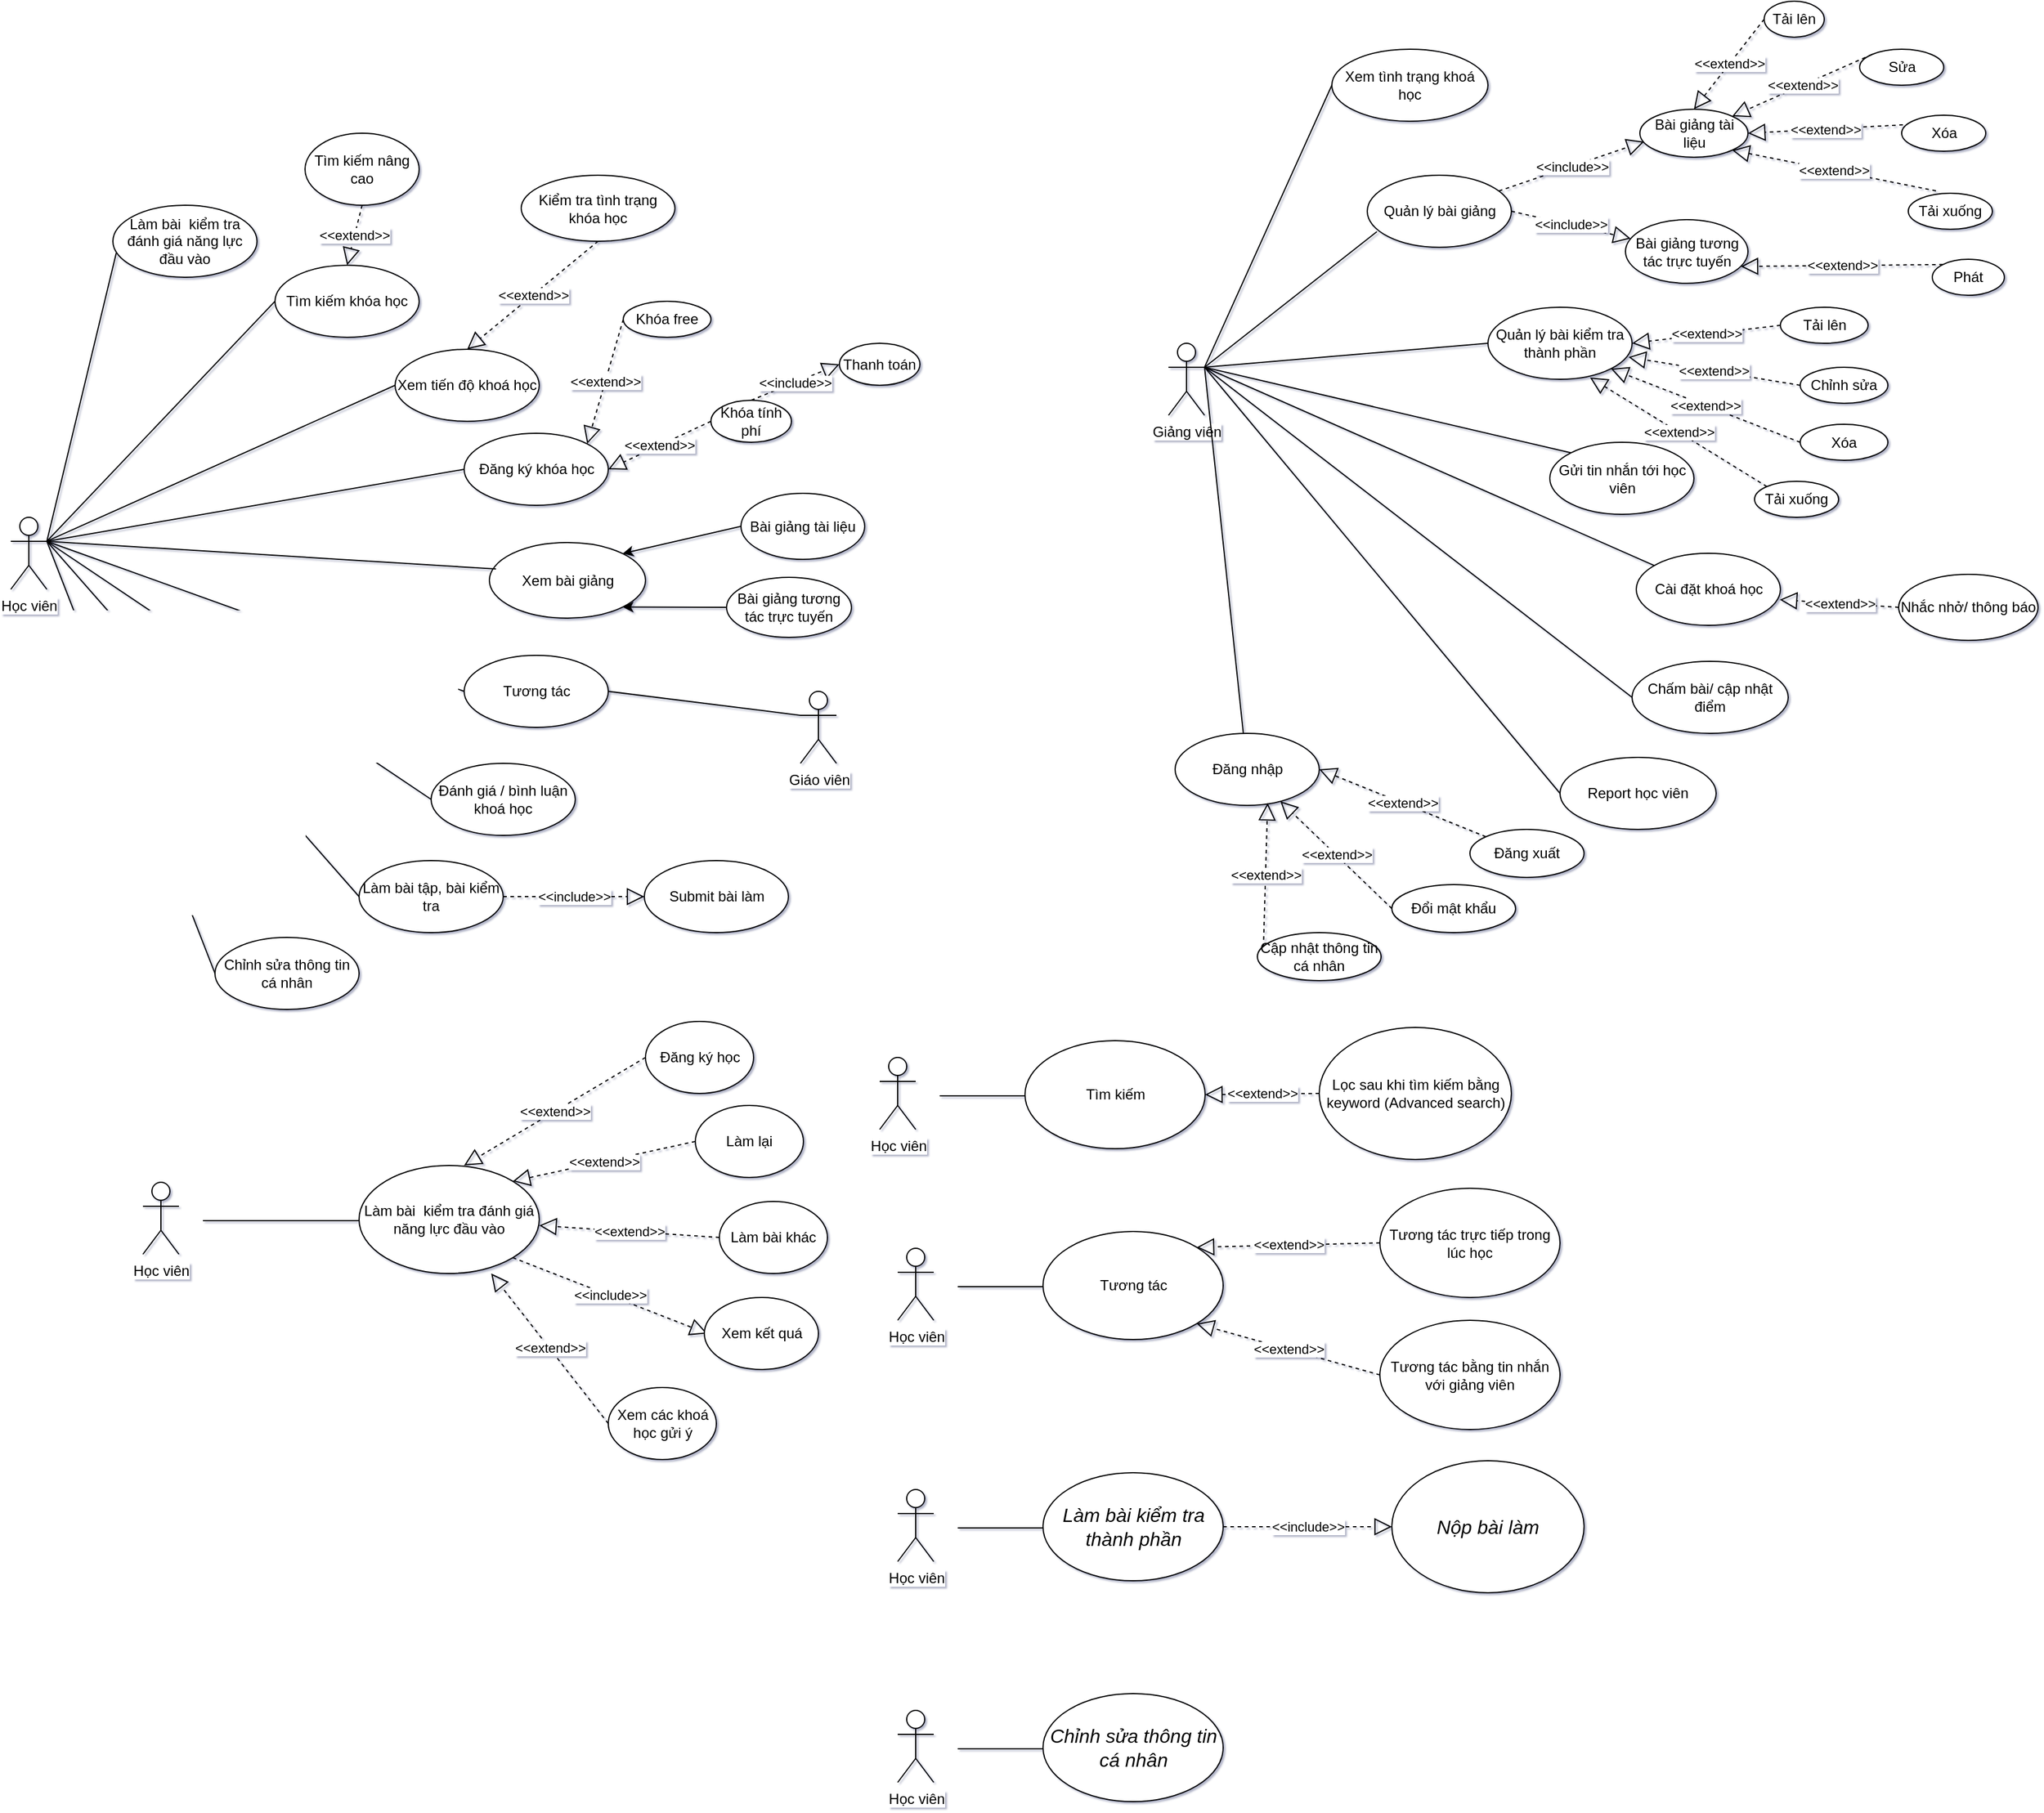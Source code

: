 <mxfile version="12.3.8" type="github" pages="1">
  <diagram id="2eqxVx8vLgW72r-5ruSU" name="Page-1">
    <mxGraphModel dx="1304" dy="5193" grid="1" gridSize="10" guides="1" tooltips="1" connect="1" arrows="1" fold="1" page="1" pageScale="1" pageWidth="3300" pageHeight="4681" math="0" shadow="1">
      <root>
        <mxCell id="0"/>
        <mxCell id="1" parent="0"/>
        <mxCell id="Ev0kxqudqVE_jrWVeriW-1" value="Học viên" style="shape=umlActor;verticalLabelPosition=bottom;labelBackgroundColor=#ffffff;verticalAlign=top;html=1;outlineConnect=0;" parent="1" vertex="1">
          <mxGeometry x="40" y="370" width="30" height="60" as="geometry"/>
        </mxCell>
        <mxCell id="Ev0kxqudqVE_jrWVeriW-2" value="" style="endArrow=none;html=1;entryX=0;entryY=0.5;entryDx=0;entryDy=0;exitX=1;exitY=0.333;exitDx=0;exitDy=0;exitPerimeter=0;" parent="1" target="Ev0kxqudqVE_jrWVeriW-5" edge="1" source="Ev0kxqudqVE_jrWVeriW-1">
          <mxGeometry width="50" height="50" relative="1" as="geometry">
            <mxPoint x="220" y="410" as="sourcePoint"/>
            <mxPoint x="400" y="330" as="targetPoint"/>
          </mxGeometry>
        </mxCell>
        <mxCell id="Ev0kxqudqVE_jrWVeriW-3" value="" style="endArrow=none;html=1;entryX=0;entryY=0.5;entryDx=0;entryDy=0;exitX=1;exitY=0.333;exitDx=0;exitDy=0;exitPerimeter=0;" parent="1" target="Ev0kxqudqVE_jrWVeriW-6" edge="1" source="Ev0kxqudqVE_jrWVeriW-1">
          <mxGeometry width="50" height="50" relative="1" as="geometry">
            <mxPoint x="90" y="390" as="sourcePoint"/>
            <mxPoint x="430" y="410" as="targetPoint"/>
          </mxGeometry>
        </mxCell>
        <mxCell id="Ev0kxqudqVE_jrWVeriW-4" value="" style="endArrow=none;html=1;entryX=0;entryY=0.5;entryDx=0;entryDy=0;exitX=1;exitY=0.333;exitDx=0;exitDy=0;exitPerimeter=0;" parent="1" edge="1" target="Ev0kxqudqVE_jrWVeriW-7" source="Ev0kxqudqVE_jrWVeriW-1">
          <mxGeometry width="50" height="50" relative="1" as="geometry">
            <mxPoint x="220" y="410" as="sourcePoint"/>
            <mxPoint x="410" y="460" as="targetPoint"/>
          </mxGeometry>
        </mxCell>
        <mxCell id="Ev0kxqudqVE_jrWVeriW-5" value="Tìm kiếm khóa học" style="ellipse;whiteSpace=wrap;html=1;" parent="1" vertex="1">
          <mxGeometry x="260" y="160" width="120" height="60" as="geometry"/>
        </mxCell>
        <mxCell id="Ev0kxqudqVE_jrWVeriW-6" value="Xem tiến độ khoá học" style="ellipse;whiteSpace=wrap;html=1;" parent="1" vertex="1">
          <mxGeometry x="360" y="230" width="120" height="60" as="geometry"/>
        </mxCell>
        <mxCell id="Ev0kxqudqVE_jrWVeriW-7" value="Đăng ký khóa học" style="ellipse;whiteSpace=wrap;html=1;" parent="1" vertex="1">
          <mxGeometry x="417.5" y="300" width="120" height="60" as="geometry"/>
        </mxCell>
        <mxCell id="Ev0kxqudqVE_jrWVeriW-19" value="&amp;lt;&amp;lt;extend&amp;gt;&amp;gt;" style="endArrow=block;dashed=1;endFill=0;endSize=12;html=1;exitX=0;exitY=0.5;exitDx=0;exitDy=0;entryX=1;entryY=0.5;entryDx=0;entryDy=0;" parent="1" target="Ev0kxqudqVE_jrWVeriW-7" edge="1" source="Ev0kxqudqVE_jrWVeriW-33">
          <mxGeometry width="160" relative="1" as="geometry">
            <mxPoint x="580" y="520" as="sourcePoint"/>
            <mxPoint x="555" y="436" as="targetPoint"/>
          </mxGeometry>
        </mxCell>
        <mxCell id="Ev0kxqudqVE_jrWVeriW-20" value="&amp;lt;&amp;lt;extend&amp;gt;&amp;gt;" style="endArrow=block;dashed=1;endFill=0;endSize=12;html=1;entryX=1;entryY=0;entryDx=0;entryDy=0;exitX=0;exitY=0.5;exitDx=0;exitDy=0;" parent="1" source="Ev0kxqudqVE_jrWVeriW-34" target="Ev0kxqudqVE_jrWVeriW-7" edge="1">
          <mxGeometry width="160" relative="1" as="geometry">
            <mxPoint x="630" y="460" as="sourcePoint"/>
            <mxPoint x="492.04" y="471" as="targetPoint"/>
          </mxGeometry>
        </mxCell>
        <mxCell id="Ev0kxqudqVE_jrWVeriW-22" value="&amp;lt;&amp;lt;extend&amp;gt;&amp;gt;" style="endArrow=block;dashed=1;endFill=0;endSize=12;html=1;entryX=0.5;entryY=0;entryDx=0;entryDy=0;exitX=0.5;exitY=1;exitDx=0;exitDy=0;" parent="1" source="Ev0kxqudqVE_jrWVeriW-36" target="Ev0kxqudqVE_jrWVeriW-6" edge="1">
          <mxGeometry width="160" relative="1" as="geometry">
            <mxPoint x="640" y="390" as="sourcePoint"/>
            <mxPoint x="486" y="430" as="targetPoint"/>
          </mxGeometry>
        </mxCell>
        <mxCell id="Ev0kxqudqVE_jrWVeriW-33" value="Khóa tính phí" style="ellipse;whiteSpace=wrap;html=1;" parent="1" vertex="1">
          <mxGeometry x="623" y="272.5" width="67" height="35" as="geometry"/>
        </mxCell>
        <mxCell id="Ev0kxqudqVE_jrWVeriW-34" value="Khóa free" style="ellipse;whiteSpace=wrap;html=1;" parent="1" vertex="1">
          <mxGeometry x="550" y="190" width="73" height="30" as="geometry"/>
        </mxCell>
        <mxCell id="Ev0kxqudqVE_jrWVeriW-36" value="Kiểm tra tình trạng khóa học" style="ellipse;whiteSpace=wrap;html=1;" parent="1" vertex="1">
          <mxGeometry x="465" y="85" width="128" height="55" as="geometry"/>
        </mxCell>
        <mxCell id="Ev0kxqudqVE_jrWVeriW-44" value="Xem bài giảng" style="ellipse;whiteSpace=wrap;html=1;" parent="1" vertex="1">
          <mxGeometry x="438.5" y="391" width="130" height="63" as="geometry"/>
        </mxCell>
        <mxCell id="Ev0kxqudqVE_jrWVeriW-45" value="" style="endArrow=none;html=1;entryX=0.042;entryY=0.35;entryDx=0;entryDy=0;entryPerimeter=0;exitX=1;exitY=0.333;exitDx=0;exitDy=0;exitPerimeter=0;" parent="1" target="Ev0kxqudqVE_jrWVeriW-44" edge="1" source="Ev0kxqudqVE_jrWVeriW-1">
          <mxGeometry width="50" height="50" relative="1" as="geometry">
            <mxPoint x="90" y="390" as="sourcePoint"/>
            <mxPoint x="420" y="470" as="targetPoint"/>
          </mxGeometry>
        </mxCell>
        <mxCell id="Ev0kxqudqVE_jrWVeriW-46" value="" style="endArrow=none;html=1;entryX=0.025;entryY=0.65;entryDx=0;entryDy=0;entryPerimeter=0;exitX=1;exitY=0.333;exitDx=0;exitDy=0;exitPerimeter=0;" parent="1" target="Ev0kxqudqVE_jrWVeriW-47" edge="1" source="Ev0kxqudqVE_jrWVeriW-1">
          <mxGeometry width="50" height="50" relative="1" as="geometry">
            <mxPoint x="220" y="410" as="sourcePoint"/>
            <mxPoint x="330" y="260" as="targetPoint"/>
          </mxGeometry>
        </mxCell>
        <mxCell id="Ev0kxqudqVE_jrWVeriW-47" value="Làm bài&amp;nbsp; kiểm tra đánh giá năng lực đầu vào" style="ellipse;whiteSpace=wrap;html=1;" parent="1" vertex="1">
          <mxGeometry x="125" y="110" width="120" height="60" as="geometry"/>
        </mxCell>
        <mxCell id="Ev0kxqudqVE_jrWVeriW-49" value="&amp;lt;&amp;lt;include&amp;gt;&amp;gt;" style="endArrow=block;dashed=1;endFill=0;endSize=12;html=1;exitX=0.5;exitY=0;exitDx=0;exitDy=0;entryX=0;entryY=0.5;entryDx=0;entryDy=0;" parent="1" source="Ev0kxqudqVE_jrWVeriW-33" edge="1" target="Ev0kxqudqVE_jrWVeriW-50">
          <mxGeometry width="160" relative="1" as="geometry">
            <mxPoint x="613.5" y="535" as="sourcePoint"/>
            <mxPoint x="730" y="490" as="targetPoint"/>
          </mxGeometry>
        </mxCell>
        <mxCell id="Ev0kxqudqVE_jrWVeriW-50" value="Thanh toán" style="ellipse;whiteSpace=wrap;html=1;" parent="1" vertex="1">
          <mxGeometry x="730" y="225" width="67" height="35" as="geometry"/>
        </mxCell>
        <mxCell id="Ev0kxqudqVE_jrWVeriW-51" value="" style="endArrow=classic;html=1;entryX=1;entryY=0;entryDx=0;entryDy=0;exitX=0;exitY=0.5;exitDx=0;exitDy=0;" parent="1" target="Ev0kxqudqVE_jrWVeriW-44" edge="1" source="Ev0kxqudqVE_jrWVeriW-53">
          <mxGeometry width="50" height="50" relative="1" as="geometry">
            <mxPoint x="650" y="560" as="sourcePoint"/>
            <mxPoint x="541" y="518" as="targetPoint"/>
          </mxGeometry>
        </mxCell>
        <mxCell id="Ev0kxqudqVE_jrWVeriW-52" value="" style="endArrow=classic;html=1;exitX=0;exitY=0.5;exitDx=0;exitDy=0;entryX=1;entryY=1;entryDx=0;entryDy=0;" parent="1" edge="1" target="Ev0kxqudqVE_jrWVeriW-44" source="Ev0kxqudqVE_jrWVeriW-54">
          <mxGeometry width="50" height="50" relative="1" as="geometry">
            <mxPoint x="620" y="670" as="sourcePoint"/>
            <mxPoint x="390" y="624" as="targetPoint"/>
          </mxGeometry>
        </mxCell>
        <mxCell id="Ev0kxqudqVE_jrWVeriW-53" value="Bài giảng tài liệu" style="ellipse;whiteSpace=wrap;html=1;" parent="1" vertex="1">
          <mxGeometry x="648" y="350" width="103" height="55" as="geometry"/>
        </mxCell>
        <mxCell id="Ev0kxqudqVE_jrWVeriW-54" value="Bài giảng tương tác trực tuyến" style="ellipse;whiteSpace=wrap;html=1;" parent="1" vertex="1">
          <mxGeometry x="636" y="420" width="104" height="50" as="geometry"/>
        </mxCell>
        <mxCell id="IC-gkR5cYKk0uxbwySmm-2" value="Học viên" style="shape=umlActor;verticalLabelPosition=bottom;labelBackgroundColor=#ffffff;verticalAlign=top;html=1;outlineConnect=0;" parent="1" vertex="1">
          <mxGeometry x="150" y="924" width="30" height="60" as="geometry"/>
        </mxCell>
        <mxCell id="IC-gkR5cYKk0uxbwySmm-3" value="" style="endArrow=none;html=1;entryX=0;entryY=0.5;entryDx=0;entryDy=0;" parent="1" edge="1">
          <mxGeometry width="50" height="50" relative="1" as="geometry">
            <mxPoint x="200" y="956" as="sourcePoint"/>
            <mxPoint x="330.0" y="956.0" as="targetPoint"/>
          </mxGeometry>
        </mxCell>
        <mxCell id="IC-gkR5cYKk0uxbwySmm-4" value="Làm bài&amp;nbsp; kiểm tra đánh giá năng lực đầu vào" style="ellipse;whiteSpace=wrap;html=1;" parent="1" vertex="1">
          <mxGeometry x="330" y="910" width="150" height="90" as="geometry"/>
        </mxCell>
        <mxCell id="IC-gkR5cYKk0uxbwySmm-5" value="&amp;lt;&amp;lt;extend&amp;gt;&amp;gt;" style="endArrow=block;dashed=1;endFill=0;endSize=12;html=1;entryX=1;entryY=0;entryDx=0;entryDy=0;" parent="1" target="IC-gkR5cYKk0uxbwySmm-4" edge="1">
          <mxGeometry width="160" relative="1" as="geometry">
            <mxPoint x="610" y="890" as="sourcePoint"/>
            <mxPoint x="512" y="930" as="targetPoint"/>
          </mxGeometry>
        </mxCell>
        <mxCell id="IC-gkR5cYKk0uxbwySmm-6" value="&amp;lt;&amp;lt;include&amp;gt;&amp;gt;" style="endArrow=block;dashed=1;endFill=0;endSize=12;html=1;exitX=1;exitY=1;exitDx=0;exitDy=0;" parent="1" source="IC-gkR5cYKk0uxbwySmm-4" edge="1">
          <mxGeometry width="160" relative="1" as="geometry">
            <mxPoint x="520" y="980" as="sourcePoint"/>
            <mxPoint x="620" y="1050" as="targetPoint"/>
          </mxGeometry>
        </mxCell>
        <mxCell id="IC-gkR5cYKk0uxbwySmm-8" value="Làm lại" style="ellipse;whiteSpace=wrap;html=1;" parent="1" vertex="1">
          <mxGeometry x="610" y="860" width="90" height="60" as="geometry"/>
        </mxCell>
        <mxCell id="IC-gkR5cYKk0uxbwySmm-9" value="&amp;lt;&amp;lt;extend&amp;gt;&amp;gt;" style="endArrow=block;dashed=1;endFill=0;endSize=12;html=1;" parent="1" edge="1">
          <mxGeometry width="160" relative="1" as="geometry">
            <mxPoint x="630" y="970" as="sourcePoint"/>
            <mxPoint x="480" y="960" as="targetPoint"/>
          </mxGeometry>
        </mxCell>
        <mxCell id="IC-gkR5cYKk0uxbwySmm-10" value="Làm bài khác" style="ellipse;whiteSpace=wrap;html=1;" parent="1" vertex="1">
          <mxGeometry x="630" y="940" width="90" height="60" as="geometry"/>
        </mxCell>
        <mxCell id="IC-gkR5cYKk0uxbwySmm-13" value="Xem kết quá" style="ellipse;whiteSpace=wrap;html=1;" parent="1" vertex="1">
          <mxGeometry x="617.5" y="1020" width="95" height="60" as="geometry"/>
        </mxCell>
        <mxCell id="IC-gkR5cYKk0uxbwySmm-14" value="&amp;lt;&amp;lt;extend&amp;gt;&amp;gt;" style="endArrow=block;dashed=1;endFill=0;endSize=12;html=1;exitX=0;exitY=0.5;exitDx=0;exitDy=0;" parent="1" source="IC-gkR5cYKk0uxbwySmm-15" edge="1">
          <mxGeometry width="160" relative="1" as="geometry">
            <mxPoint x="531.5" y="1123.0" as="sourcePoint"/>
            <mxPoint x="440" y="1000" as="targetPoint"/>
          </mxGeometry>
        </mxCell>
        <mxCell id="IC-gkR5cYKk0uxbwySmm-15" value="Xem các khoá học gửi ý" style="ellipse;whiteSpace=wrap;html=1;" parent="1" vertex="1">
          <mxGeometry x="537.5" y="1095" width="90" height="60" as="geometry"/>
        </mxCell>
        <mxCell id="IC-gkR5cYKk0uxbwySmm-16" value="&amp;lt;&amp;lt;extend&amp;gt;&amp;gt;" style="endArrow=block;dashed=1;endFill=0;endSize=12;html=1;entryX=0.583;entryY=0;entryDx=0;entryDy=0;entryPerimeter=0;" parent="1" target="IC-gkR5cYKk0uxbwySmm-4" edge="1">
          <mxGeometry width="160" relative="1" as="geometry">
            <mxPoint x="568.5" y="820.0" as="sourcePoint"/>
            <mxPoint x="421.344" y="868.998" as="targetPoint"/>
          </mxGeometry>
        </mxCell>
        <mxCell id="IC-gkR5cYKk0uxbwySmm-17" value="Đăng ký học" style="ellipse;whiteSpace=wrap;html=1;" parent="1" vertex="1">
          <mxGeometry x="568.5" y="790" width="90" height="60" as="geometry"/>
        </mxCell>
        <mxCell id="bOEacpObub4BD8qMVdAI-1" value="Học viên" style="shape=umlActor;verticalLabelPosition=bottom;labelBackgroundColor=#ffffff;verticalAlign=top;html=1;outlineConnect=0;" vertex="1" parent="1">
          <mxGeometry x="763.5" y="820" width="30" height="60" as="geometry"/>
        </mxCell>
        <mxCell id="bOEacpObub4BD8qMVdAI-2" value="" style="endArrow=none;html=1;entryX=0;entryY=0.5;entryDx=0;entryDy=0;" edge="1" parent="1">
          <mxGeometry width="50" height="50" relative="1" as="geometry">
            <mxPoint x="813.5" y="852" as="sourcePoint"/>
            <mxPoint x="943.5" y="852.0" as="targetPoint"/>
          </mxGeometry>
        </mxCell>
        <mxCell id="bOEacpObub4BD8qMVdAI-3" value="Tìm kiếm" style="ellipse;whiteSpace=wrap;html=1;" vertex="1" parent="1">
          <mxGeometry x="884.5" y="806" width="150" height="90" as="geometry"/>
        </mxCell>
        <mxCell id="bOEacpObub4BD8qMVdAI-12" value="&amp;lt;&amp;lt;extend&amp;gt;&amp;gt;" style="endArrow=block;dashed=1;endFill=0;endSize=12;html=1;entryX=1;entryY=0.5;entryDx=0;entryDy=0;exitX=0;exitY=0.5;exitDx=0;exitDy=0;" edge="1" parent="1" target="bOEacpObub4BD8qMVdAI-3" source="bOEacpObub4BD8qMVdAI-13">
          <mxGeometry width="160" relative="1" as="geometry">
            <mxPoint x="1182" y="716.0" as="sourcePoint"/>
            <mxPoint x="1034.844" y="764.998" as="targetPoint"/>
          </mxGeometry>
        </mxCell>
        <mxCell id="bOEacpObub4BD8qMVdAI-13" value="Lọc sau khi tìm kiếm bằng keyword (Advanced search)" style="ellipse;whiteSpace=wrap;html=1;" vertex="1" parent="1">
          <mxGeometry x="1129.5" y="795" width="160" height="110" as="geometry"/>
        </mxCell>
        <mxCell id="bOEacpObub4BD8qMVdAI-14" value="&amp;lt;&amp;lt;extend&amp;gt;&amp;gt;" style="endArrow=block;dashed=1;endFill=0;endSize=12;html=1;exitX=0.5;exitY=1;exitDx=0;exitDy=0;entryX=0.5;entryY=0;entryDx=0;entryDy=0;" edge="1" parent="1" source="bOEacpObub4BD8qMVdAI-15" target="Ev0kxqudqVE_jrWVeriW-5">
          <mxGeometry width="160" relative="1" as="geometry">
            <mxPoint x="541.5" y="235" as="sourcePoint"/>
            <mxPoint x="410" y="290" as="targetPoint"/>
          </mxGeometry>
        </mxCell>
        <mxCell id="bOEacpObub4BD8qMVdAI-15" value="Tìm kiếm nâng cao" style="ellipse;whiteSpace=wrap;html=1;" vertex="1" parent="1">
          <mxGeometry x="285" y="50" width="95" height="60" as="geometry"/>
        </mxCell>
        <mxCell id="bOEacpObub4BD8qMVdAI-16" value="" style="endArrow=none;html=1;entryX=0;entryY=0.5;entryDx=0;entryDy=0;exitX=1;exitY=0.333;exitDx=0;exitDy=0;exitPerimeter=0;" edge="1" parent="1" source="Ev0kxqudqVE_jrWVeriW-1" target="bOEacpObub4BD8qMVdAI-17">
          <mxGeometry width="50" height="50" relative="1" as="geometry">
            <mxPoint x="220" y="410" as="sourcePoint"/>
            <mxPoint x="350" y="560" as="targetPoint"/>
          </mxGeometry>
        </mxCell>
        <mxCell id="bOEacpObub4BD8qMVdAI-17" value="Tương tác" style="ellipse;whiteSpace=wrap;html=1;" vertex="1" parent="1">
          <mxGeometry x="417.5" y="485" width="120" height="60" as="geometry"/>
        </mxCell>
        <mxCell id="bOEacpObub4BD8qMVdAI-19" value="" style="endArrow=none;html=1;entryX=0;entryY=0.5;entryDx=0;entryDy=0;exitX=1;exitY=0.333;exitDx=0;exitDy=0;exitPerimeter=0;" edge="1" parent="1" target="bOEacpObub4BD8qMVdAI-20" source="Ev0kxqudqVE_jrWVeriW-1">
          <mxGeometry width="50" height="50" relative="1" as="geometry">
            <mxPoint x="220" y="410" as="sourcePoint"/>
            <mxPoint x="330" y="630" as="targetPoint"/>
          </mxGeometry>
        </mxCell>
        <mxCell id="bOEacpObub4BD8qMVdAI-20" value="Đánh giá / bình luận khoá học" style="ellipse;whiteSpace=wrap;html=1;" vertex="1" parent="1">
          <mxGeometry x="390" y="575" width="120" height="60" as="geometry"/>
        </mxCell>
        <mxCell id="bOEacpObub4BD8qMVdAI-21" value="" style="endArrow=none;html=1;entryX=0;entryY=0.5;entryDx=0;entryDy=0;exitX=1;exitY=0.333;exitDx=0;exitDy=0;exitPerimeter=0;" edge="1" parent="1" target="bOEacpObub4BD8qMVdAI-22" source="Ev0kxqudqVE_jrWVeriW-1">
          <mxGeometry width="50" height="50" relative="1" as="geometry">
            <mxPoint x="85" y="578" as="sourcePoint"/>
            <mxPoint x="215" y="728" as="targetPoint"/>
          </mxGeometry>
        </mxCell>
        <mxCell id="bOEacpObub4BD8qMVdAI-22" value="Làm bài tập, bài kiểm tra" style="ellipse;whiteSpace=wrap;html=1;" vertex="1" parent="1">
          <mxGeometry x="330" y="656" width="120" height="60" as="geometry"/>
        </mxCell>
        <mxCell id="bOEacpObub4BD8qMVdAI-27" value="Submit bài làm" style="ellipse;whiteSpace=wrap;html=1;" vertex="1" parent="1">
          <mxGeometry x="567.5" y="656" width="120" height="60" as="geometry"/>
        </mxCell>
        <mxCell id="bOEacpObub4BD8qMVdAI-28" value="" style="endArrow=none;html=1;entryX=0;entryY=0.5;entryDx=0;entryDy=0;exitX=1;exitY=0.333;exitDx=0;exitDy=0;exitPerimeter=0;" edge="1" parent="1" target="bOEacpObub4BD8qMVdAI-29" source="Ev0kxqudqVE_jrWVeriW-1">
          <mxGeometry width="50" height="50" relative="1" as="geometry">
            <mxPoint x="260" y="450" as="sourcePoint"/>
            <mxPoint x="390" y="600" as="targetPoint"/>
          </mxGeometry>
        </mxCell>
        <mxCell id="bOEacpObub4BD8qMVdAI-29" value="Chỉnh sửa thông tin cá nhân" style="ellipse;whiteSpace=wrap;html=1;" vertex="1" parent="1">
          <mxGeometry x="210" y="720" width="120" height="60" as="geometry"/>
        </mxCell>
        <mxCell id="bOEacpObub4BD8qMVdAI-30" value="Giáo viên" style="shape=umlActor;verticalLabelPosition=bottom;labelBackgroundColor=#ffffff;verticalAlign=top;html=1;outlineConnect=0;" vertex="1" parent="1">
          <mxGeometry x="697.5" y="515" width="30" height="60" as="geometry"/>
        </mxCell>
        <mxCell id="bOEacpObub4BD8qMVdAI-35" value="" style="endArrow=none;html=1;exitX=1;exitY=0.5;exitDx=0;exitDy=0;entryX=0;entryY=0.333;entryDx=0;entryDy=0;entryPerimeter=0;" edge="1" parent="1" source="bOEacpObub4BD8qMVdAI-17" target="bOEacpObub4BD8qMVdAI-30">
          <mxGeometry width="50" height="50" relative="1" as="geometry">
            <mxPoint x="550" y="530" as="sourcePoint"/>
            <mxPoint x="600" y="480" as="targetPoint"/>
          </mxGeometry>
        </mxCell>
        <mxCell id="bOEacpObub4BD8qMVdAI-36" value="Học viên" style="shape=umlActor;verticalLabelPosition=bottom;labelBackgroundColor=#ffffff;verticalAlign=top;html=1;outlineConnect=0;" vertex="1" parent="1">
          <mxGeometry x="778.5" y="979" width="30" height="60" as="geometry"/>
        </mxCell>
        <mxCell id="bOEacpObub4BD8qMVdAI-37" value="" style="endArrow=none;html=1;entryX=0;entryY=0.5;entryDx=0;entryDy=0;" edge="1" parent="1">
          <mxGeometry width="50" height="50" relative="1" as="geometry">
            <mxPoint x="828.5" y="1011" as="sourcePoint"/>
            <mxPoint x="958.5" y="1011.0" as="targetPoint"/>
          </mxGeometry>
        </mxCell>
        <mxCell id="bOEacpObub4BD8qMVdAI-38" value="Tương tác" style="ellipse;whiteSpace=wrap;html=1;" vertex="1" parent="1">
          <mxGeometry x="899.5" y="965" width="150" height="90" as="geometry"/>
        </mxCell>
        <mxCell id="bOEacpObub4BD8qMVdAI-39" value="&amp;lt;&amp;lt;extend&amp;gt;&amp;gt;" style="endArrow=block;dashed=1;endFill=0;endSize=12;html=1;entryX=1;entryY=0;entryDx=0;entryDy=0;exitX=0;exitY=0.5;exitDx=0;exitDy=0;" edge="1" parent="1" source="bOEacpObub4BD8qMVdAI-40" target="bOEacpObub4BD8qMVdAI-38">
          <mxGeometry width="160" relative="1" as="geometry">
            <mxPoint x="1197" y="875.0" as="sourcePoint"/>
            <mxPoint x="1049.844" y="923.998" as="targetPoint"/>
          </mxGeometry>
        </mxCell>
        <mxCell id="bOEacpObub4BD8qMVdAI-40" value="Tương tác trực tiếp trong lúc học" style="ellipse;whiteSpace=wrap;html=1;" vertex="1" parent="1">
          <mxGeometry x="1180" y="929" width="150" height="91" as="geometry"/>
        </mxCell>
        <mxCell id="bOEacpObub4BD8qMVdAI-41" value="&amp;lt;&amp;lt;extend&amp;gt;&amp;gt;" style="endArrow=block;dashed=1;endFill=0;endSize=12;html=1;entryX=1;entryY=1;entryDx=0;entryDy=0;exitX=0;exitY=0.5;exitDx=0;exitDy=0;" edge="1" parent="1" source="bOEacpObub4BD8qMVdAI-42" target="bOEacpObub4BD8qMVdAI-38">
          <mxGeometry width="160" relative="1" as="geometry">
            <mxPoint x="1207.5" y="995.5" as="sourcePoint"/>
            <mxPoint x="1060" y="1130.5" as="targetPoint"/>
          </mxGeometry>
        </mxCell>
        <mxCell id="bOEacpObub4BD8qMVdAI-42" value="Tương tác bằng tin nhắn với giảng viên" style="ellipse;whiteSpace=wrap;html=1;" vertex="1" parent="1">
          <mxGeometry x="1180" y="1039" width="150" height="91" as="geometry"/>
        </mxCell>
        <mxCell id="bOEacpObub4BD8qMVdAI-43" value="Học viên" style="shape=umlActor;verticalLabelPosition=bottom;labelBackgroundColor=#ffffff;verticalAlign=top;html=1;outlineConnect=0;shadow=0;" vertex="1" parent="1">
          <mxGeometry x="778.5" y="1180" width="30" height="60" as="geometry"/>
        </mxCell>
        <mxCell id="bOEacpObub4BD8qMVdAI-44" value="" style="endArrow=none;html=1;entryX=0;entryY=0.5;entryDx=0;entryDy=0;shadow=0;" edge="1" parent="1">
          <mxGeometry width="50" height="50" relative="1" as="geometry">
            <mxPoint x="828.5" y="1212" as="sourcePoint"/>
            <mxPoint x="958.5" y="1212.0" as="targetPoint"/>
          </mxGeometry>
        </mxCell>
        <mxCell id="bOEacpObub4BD8qMVdAI-45" value="&lt;font face=&quot;lm roman 10&quot;&gt;&lt;span style=&quot;font-size: 16px&quot;&gt;&lt;i&gt;Làm bài kiểm tra thành phần&lt;/i&gt;&lt;/span&gt;&lt;/font&gt;" style="ellipse;whiteSpace=wrap;html=1;shadow=0;" vertex="1" parent="1">
          <mxGeometry x="899.5" y="1166" width="150" height="90" as="geometry"/>
        </mxCell>
        <mxCell id="bOEacpObub4BD8qMVdAI-46" value="&amp;lt;&amp;lt;include&amp;gt;&amp;gt;" style="endArrow=block;dashed=1;endFill=0;endSize=12;html=1;entryX=0;entryY=0.5;entryDx=0;entryDy=0;exitX=1;exitY=0.5;exitDx=0;exitDy=0;shadow=0;" edge="1" parent="1" source="bOEacpObub4BD8qMVdAI-45" target="bOEacpObub4BD8qMVdAI-47">
          <mxGeometry width="160" relative="1" as="geometry">
            <mxPoint x="1090" y="1270" as="sourcePoint"/>
            <mxPoint x="1049.844" y="1124.998" as="targetPoint"/>
          </mxGeometry>
        </mxCell>
        <mxCell id="bOEacpObub4BD8qMVdAI-47" value="&lt;font face=&quot;LM Roman 10&quot;&gt;&lt;span style=&quot;font-size: 16px&quot;&gt;&lt;i&gt;Nộp bài làm&lt;/i&gt;&lt;/span&gt;&lt;/font&gt;" style="ellipse;whiteSpace=wrap;html=1;shadow=0;" vertex="1" parent="1">
          <mxGeometry x="1190" y="1156" width="160" height="110" as="geometry"/>
        </mxCell>
        <mxCell id="bOEacpObub4BD8qMVdAI-49" value="&amp;lt;&amp;lt;include&amp;gt;&amp;gt;" style="endArrow=block;dashed=1;endFill=0;endSize=12;html=1;exitX=1;exitY=0.5;exitDx=0;exitDy=0;entryX=0;entryY=0.5;entryDx=0;entryDy=0;" edge="1" parent="1" source="bOEacpObub4BD8qMVdAI-22" target="bOEacpObub4BD8qMVdAI-27">
          <mxGeometry width="160" relative="1" as="geometry">
            <mxPoint x="690.5" y="315.0" as="sourcePoint"/>
            <mxPoint x="764.0" y="285.0" as="targetPoint"/>
          </mxGeometry>
        </mxCell>
        <mxCell id="bOEacpObub4BD8qMVdAI-51" value="Học viên" style="shape=umlActor;verticalLabelPosition=bottom;labelBackgroundColor=#ffffff;verticalAlign=top;html=1;outlineConnect=0;shadow=0;" vertex="1" parent="1">
          <mxGeometry x="778.5" y="1364" width="30" height="60" as="geometry"/>
        </mxCell>
        <mxCell id="bOEacpObub4BD8qMVdAI-52" value="" style="endArrow=none;html=1;entryX=0;entryY=0.5;entryDx=0;entryDy=0;shadow=0;" edge="1" parent="1">
          <mxGeometry width="50" height="50" relative="1" as="geometry">
            <mxPoint x="828.5" y="1396" as="sourcePoint"/>
            <mxPoint x="958.5" y="1396.0" as="targetPoint"/>
          </mxGeometry>
        </mxCell>
        <mxCell id="bOEacpObub4BD8qMVdAI-53" value="&lt;span style=&quot;font-size: 16px&quot;&gt;&lt;i&gt;Chỉnh sửa thông tin cá nhân&lt;/i&gt;&lt;/span&gt;" style="ellipse;whiteSpace=wrap;html=1;shadow=0;" vertex="1" parent="1">
          <mxGeometry x="899.5" y="1350" width="150" height="90" as="geometry"/>
        </mxCell>
        <mxCell id="bOEacpObub4BD8qMVdAI-56" value="Giảng viên" style="shape=umlActor;verticalLabelPosition=bottom;labelBackgroundColor=#ffffff;verticalAlign=top;html=1;outlineConnect=0;" vertex="1" parent="1">
          <mxGeometry x="1004" y="225" width="30" height="60" as="geometry"/>
        </mxCell>
        <mxCell id="bOEacpObub4BD8qMVdAI-57" value="" style="endArrow=none;html=1;entryX=0.067;entryY=0.783;entryDx=0;entryDy=0;entryPerimeter=0;exitX=1;exitY=0.333;exitDx=0;exitDy=0;exitPerimeter=0;" edge="1" parent="1" target="bOEacpObub4BD8qMVdAI-60" source="bOEacpObub4BD8qMVdAI-56">
          <mxGeometry width="50" height="50" relative="1" as="geometry">
            <mxPoint x="1054" y="265" as="sourcePoint"/>
            <mxPoint x="1234" y="185" as="targetPoint"/>
          </mxGeometry>
        </mxCell>
        <mxCell id="bOEacpObub4BD8qMVdAI-58" value="" style="endArrow=none;html=1;entryX=0;entryY=0.5;entryDx=0;entryDy=0;exitX=1;exitY=0.333;exitDx=0;exitDy=0;exitPerimeter=0;" edge="1" parent="1" target="bOEacpObub4BD8qMVdAI-61" source="bOEacpObub4BD8qMVdAI-56">
          <mxGeometry width="50" height="50" relative="1" as="geometry">
            <mxPoint x="1054" y="265" as="sourcePoint"/>
            <mxPoint x="1264" y="265" as="targetPoint"/>
          </mxGeometry>
        </mxCell>
        <mxCell id="bOEacpObub4BD8qMVdAI-59" value="" style="endArrow=none;html=1;entryX=0;entryY=0;entryDx=0;entryDy=0;exitX=1;exitY=0.333;exitDx=0;exitDy=0;exitPerimeter=0;" edge="1" parent="1" target="bOEacpObub4BD8qMVdAI-62" source="bOEacpObub4BD8qMVdAI-56">
          <mxGeometry width="50" height="50" relative="1" as="geometry">
            <mxPoint x="1054" y="265" as="sourcePoint"/>
            <mxPoint x="1244" y="315" as="targetPoint"/>
          </mxGeometry>
        </mxCell>
        <mxCell id="bOEacpObub4BD8qMVdAI-60" value="Quản lý bài giảng" style="ellipse;whiteSpace=wrap;html=1;" vertex="1" parent="1">
          <mxGeometry x="1169.5" y="85" width="120" height="60" as="geometry"/>
        </mxCell>
        <mxCell id="bOEacpObub4BD8qMVdAI-61" value="Quản lý bài kiểm tra thành phần" style="ellipse;whiteSpace=wrap;html=1;" vertex="1" parent="1">
          <mxGeometry x="1270" y="195" width="120" height="60" as="geometry"/>
        </mxCell>
        <mxCell id="bOEacpObub4BD8qMVdAI-62" value="Gửi tin nhắn tới học viên" style="ellipse;whiteSpace=wrap;html=1;" vertex="1" parent="1">
          <mxGeometry x="1321.5" y="307.5" width="120" height="60" as="geometry"/>
        </mxCell>
        <mxCell id="bOEacpObub4BD8qMVdAI-63" value="Đăng nhập" style="ellipse;whiteSpace=wrap;html=1;" vertex="1" parent="1">
          <mxGeometry x="1009.5" y="550" width="120" height="60" as="geometry"/>
        </mxCell>
        <mxCell id="bOEacpObub4BD8qMVdAI-64" value="" style="endArrow=none;html=1;exitX=1;exitY=0.333;exitDx=0;exitDy=0;exitPerimeter=0;" edge="1" parent="1" target="bOEacpObub4BD8qMVdAI-63" source="bOEacpObub4BD8qMVdAI-56">
          <mxGeometry width="50" height="50" relative="1" as="geometry">
            <mxPoint x="1040" y="250" as="sourcePoint"/>
            <mxPoint x="1254" y="325" as="targetPoint"/>
          </mxGeometry>
        </mxCell>
        <mxCell id="bOEacpObub4BD8qMVdAI-65" value="&amp;lt;&amp;lt;extend&amp;gt;&amp;gt;" style="endArrow=block;dashed=1;endFill=0;endSize=12;html=1;exitX=0;exitY=0.5;exitDx=0;exitDy=0;" edge="1" parent="1" source="bOEacpObub4BD8qMVdAI-71" target="bOEacpObub4BD8qMVdAI-63">
          <mxGeometry width="160" relative="1" as="geometry">
            <mxPoint x="1414" y="505" as="sourcePoint"/>
            <mxPoint x="1276" y="445" as="targetPoint"/>
          </mxGeometry>
        </mxCell>
        <mxCell id="bOEacpObub4BD8qMVdAI-66" value="&amp;lt;&amp;lt;extend&amp;gt;&amp;gt;" style="endArrow=block;dashed=1;endFill=0;endSize=12;html=1;entryX=1;entryY=0.5;entryDx=0;entryDy=0;" edge="1" parent="1" source="bOEacpObub4BD8qMVdAI-70" target="bOEacpObub4BD8qMVdAI-63">
          <mxGeometry width="160" relative="1" as="geometry">
            <mxPoint x="1394" y="415" as="sourcePoint"/>
            <mxPoint x="1298.96" y="427.02" as="targetPoint"/>
          </mxGeometry>
        </mxCell>
        <mxCell id="bOEacpObub4BD8qMVdAI-67" value="&amp;lt;&amp;lt;extend&amp;gt;&amp;gt;" style="endArrow=block;dashed=1;endFill=0;endSize=12;html=1;entryX=1;entryY=1;entryDx=0;entryDy=0;exitX=0;exitY=0.5;exitDx=0;exitDy=0;" edge="1" parent="1" source="bOEacpObub4BD8qMVdAI-74" target="bOEacpObub4BD8qMVdAI-61">
          <mxGeometry width="160" relative="1" as="geometry">
            <mxPoint x="1464" y="275" as="sourcePoint"/>
            <mxPoint x="1315.96" y="314" as="targetPoint"/>
          </mxGeometry>
        </mxCell>
        <mxCell id="bOEacpObub4BD8qMVdAI-68" value="&amp;lt;&amp;lt;extend&amp;gt;&amp;gt;" style="endArrow=block;dashed=1;endFill=0;endSize=12;html=1;entryX=0.975;entryY=0.692;entryDx=0;entryDy=0;exitX=0;exitY=0.5;exitDx=0;exitDy=0;entryPerimeter=0;" edge="1" parent="1" source="bOEacpObub4BD8qMVdAI-75" target="bOEacpObub4BD8qMVdAI-61">
          <mxGeometry width="160" relative="1" as="geometry">
            <mxPoint x="1474" y="245" as="sourcePoint"/>
            <mxPoint x="1320" y="285" as="targetPoint"/>
          </mxGeometry>
        </mxCell>
        <mxCell id="bOEacpObub4BD8qMVdAI-69" value="&amp;lt;&amp;lt;extend&amp;gt;&amp;gt;" style="endArrow=block;dashed=1;endFill=0;endSize=12;html=1;entryX=1;entryY=0.5;entryDx=0;entryDy=0;exitX=0;exitY=0.5;exitDx=0;exitDy=0;" edge="1" parent="1" source="bOEacpObub4BD8qMVdAI-76" target="bOEacpObub4BD8qMVdAI-61">
          <mxGeometry width="160" relative="1" as="geometry">
            <mxPoint x="1484" y="215" as="sourcePoint"/>
            <mxPoint x="1320.04" y="277" as="targetPoint"/>
          </mxGeometry>
        </mxCell>
        <mxCell id="bOEacpObub4BD8qMVdAI-70" value="Đăng xuất" style="ellipse;whiteSpace=wrap;html=1;" vertex="1" parent="1">
          <mxGeometry x="1255" y="630" width="95" height="40" as="geometry"/>
        </mxCell>
        <mxCell id="bOEacpObub4BD8qMVdAI-71" value="Đổi mật khẩu" style="ellipse;whiteSpace=wrap;html=1;" vertex="1" parent="1">
          <mxGeometry x="1190" y="676" width="103" height="40" as="geometry"/>
        </mxCell>
        <mxCell id="bOEacpObub4BD8qMVdAI-72" value="Bài giảng tài liệu" style="ellipse;whiteSpace=wrap;html=1;" vertex="1" parent="1">
          <mxGeometry x="1396.5" y="30" width="90" height="40" as="geometry"/>
        </mxCell>
        <mxCell id="bOEacpObub4BD8qMVdAI-73" value="Bài giảng tương tác trực tuyến" style="ellipse;whiteSpace=wrap;html=1;" vertex="1" parent="1">
          <mxGeometry x="1384.5" y="122" width="102" height="53" as="geometry"/>
        </mxCell>
        <mxCell id="bOEacpObub4BD8qMVdAI-74" value="Xóa" style="ellipse;whiteSpace=wrap;html=1;" vertex="1" parent="1">
          <mxGeometry x="1530" y="292.5" width="73" height="30" as="geometry"/>
        </mxCell>
        <mxCell id="bOEacpObub4BD8qMVdAI-75" value="Chỉnh sửa" style="ellipse;whiteSpace=wrap;html=1;" vertex="1" parent="1">
          <mxGeometry x="1530" y="245" width="73" height="30" as="geometry"/>
        </mxCell>
        <mxCell id="bOEacpObub4BD8qMVdAI-76" value="Tải lên" style="ellipse;whiteSpace=wrap;html=1;" vertex="1" parent="1">
          <mxGeometry x="1513.5" y="195" width="73" height="30" as="geometry"/>
        </mxCell>
        <mxCell id="bOEacpObub4BD8qMVdAI-77" value="Cập nhật thông tin cá nhân" style="ellipse;whiteSpace=wrap;html=1;" vertex="1" parent="1">
          <mxGeometry x="1078" y="716" width="103" height="40" as="geometry"/>
        </mxCell>
        <mxCell id="bOEacpObub4BD8qMVdAI-78" value="&amp;lt;&amp;lt;extend&amp;gt;&amp;gt;" style="endArrow=block;dashed=1;endFill=0;endSize=12;html=1;exitX=0.049;exitY=0.3;exitDx=0;exitDy=0;exitPerimeter=0;entryX=0.642;entryY=0.967;entryDx=0;entryDy=0;entryPerimeter=0;" edge="1" parent="1" source="bOEacpObub4BD8qMVdAI-77" target="bOEacpObub4BD8qMVdAI-63">
          <mxGeometry width="160" relative="1" as="geometry">
            <mxPoint x="1333.5" y="535" as="sourcePoint"/>
            <mxPoint x="1207.571" y="475.625" as="targetPoint"/>
          </mxGeometry>
        </mxCell>
        <mxCell id="bOEacpObub4BD8qMVdAI-79" value="&amp;lt;&amp;lt;include&amp;gt;&amp;gt;" style="endArrow=block;dashed=1;endFill=0;endSize=12;html=1;entryX=0.039;entryY=0.675;entryDx=0;entryDy=0;entryPerimeter=0;" edge="1" parent="1" source="bOEacpObub4BD8qMVdAI-60" target="bOEacpObub4BD8qMVdAI-72">
          <mxGeometry width="160" relative="1" as="geometry">
            <mxPoint x="1304" y="105" as="sourcePoint"/>
            <mxPoint x="1312.96" y="248.98" as="targetPoint"/>
          </mxGeometry>
        </mxCell>
        <mxCell id="bOEacpObub4BD8qMVdAI-80" value="&amp;lt;&amp;lt;include&amp;gt;&amp;gt;" style="endArrow=block;dashed=1;endFill=0;endSize=12;html=1;exitX=1;exitY=0.5;exitDx=0;exitDy=0;" edge="1" parent="1" source="bOEacpObub4BD8qMVdAI-60" target="bOEacpObub4BD8qMVdAI-73">
          <mxGeometry width="160" relative="1" as="geometry">
            <mxPoint x="1278.782" y="165.034" as="sourcePoint"/>
            <mxPoint x="1391.5" y="115" as="targetPoint"/>
          </mxGeometry>
        </mxCell>
        <mxCell id="bOEacpObub4BD8qMVdAI-81" value="Tải lên" style="ellipse;whiteSpace=wrap;html=1;" vertex="1" parent="1">
          <mxGeometry x="1500" y="-60" width="50" height="30" as="geometry"/>
        </mxCell>
        <mxCell id="bOEacpObub4BD8qMVdAI-82" value="Sửa" style="ellipse;whiteSpace=wrap;html=1;" vertex="1" parent="1">
          <mxGeometry x="1579.5" y="-20" width="70" height="30" as="geometry"/>
        </mxCell>
        <mxCell id="bOEacpObub4BD8qMVdAI-83" value="Xóa" style="ellipse;whiteSpace=wrap;html=1;" vertex="1" parent="1">
          <mxGeometry x="1614.5" y="35" width="70" height="30" as="geometry"/>
        </mxCell>
        <mxCell id="bOEacpObub4BD8qMVdAI-84" value="Tải xuống" style="ellipse;whiteSpace=wrap;html=1;" vertex="1" parent="1">
          <mxGeometry x="1620" y="100" width="70" height="30" as="geometry"/>
        </mxCell>
        <mxCell id="bOEacpObub4BD8qMVdAI-85" value="&amp;lt;&amp;lt;extend&amp;gt;&amp;gt;" style="endArrow=block;dashed=1;endFill=0;endSize=12;html=1;exitX=0;exitY=0.5;exitDx=0;exitDy=0;entryX=0.5;entryY=0;entryDx=0;entryDy=0;" edge="1" parent="1" source="bOEacpObub4BD8qMVdAI-81" target="bOEacpObub4BD8qMVdAI-72">
          <mxGeometry width="160" relative="1" as="geometry">
            <mxPoint x="1508.5" y="86.5" as="sourcePoint"/>
            <mxPoint x="1454" y="95" as="targetPoint"/>
          </mxGeometry>
        </mxCell>
        <mxCell id="bOEacpObub4BD8qMVdAI-86" value="&amp;lt;&amp;lt;extend&amp;gt;&amp;gt;" style="endArrow=block;dashed=1;endFill=0;endSize=12;html=1;exitX=0;exitY=0;exitDx=0;exitDy=0;entryX=1;entryY=0;entryDx=0;entryDy=0;" edge="1" parent="1" source="bOEacpObub4BD8qMVdAI-82" target="bOEacpObub4BD8qMVdAI-72">
          <mxGeometry width="160" relative="1" as="geometry">
            <mxPoint x="1574" y="90" as="sourcePoint"/>
            <mxPoint x="1464" y="105" as="targetPoint"/>
          </mxGeometry>
        </mxCell>
        <mxCell id="bOEacpObub4BD8qMVdAI-87" value="&amp;lt;&amp;lt;extend&amp;gt;&amp;gt;" style="endArrow=block;dashed=1;endFill=0;endSize=12;html=1;exitX=0.014;exitY=0.267;exitDx=0;exitDy=0;entryX=1;entryY=0.5;entryDx=0;entryDy=0;exitPerimeter=0;" edge="1" parent="1" source="bOEacpObub4BD8qMVdAI-83" target="bOEacpObub4BD8qMVdAI-72">
          <mxGeometry width="160" relative="1" as="geometry">
            <mxPoint x="1584.251" y="119.393" as="sourcePoint"/>
            <mxPoint x="1474" y="115" as="targetPoint"/>
          </mxGeometry>
        </mxCell>
        <mxCell id="bOEacpObub4BD8qMVdAI-88" value="&amp;lt;&amp;lt;extend&amp;gt;&amp;gt;" style="endArrow=block;dashed=1;endFill=0;endSize=12;html=1;entryX=1;entryY=1;entryDx=0;entryDy=0;exitX=0.329;exitY=-0.067;exitDx=0;exitDy=0;exitPerimeter=0;" edge="1" parent="1" source="bOEacpObub4BD8qMVdAI-84" target="bOEacpObub4BD8qMVdAI-72">
          <mxGeometry width="160" relative="1" as="geometry">
            <mxPoint x="1564" y="163" as="sourcePoint"/>
            <mxPoint x="1467.98" y="122" as="targetPoint"/>
          </mxGeometry>
        </mxCell>
        <mxCell id="bOEacpObub4BD8qMVdAI-89" value="Phát" style="ellipse;whiteSpace=wrap;html=1;" vertex="1" parent="1">
          <mxGeometry x="1640" y="155" width="60" height="30" as="geometry"/>
        </mxCell>
        <mxCell id="bOEacpObub4BD8qMVdAI-90" value="&amp;lt;&amp;lt;extend&amp;gt;&amp;gt;" style="endArrow=block;dashed=1;endFill=0;endSize=12;html=1;entryX=0.941;entryY=0.736;entryDx=0;entryDy=0;entryPerimeter=0;exitX=0;exitY=0;exitDx=0;exitDy=0;" edge="1" parent="1" source="bOEacpObub4BD8qMVdAI-89" target="bOEacpObub4BD8qMVdAI-73">
          <mxGeometry width="160" relative="1" as="geometry">
            <mxPoint x="1574" y="225" as="sourcePoint"/>
            <mxPoint x="1457.32" y="129.142" as="targetPoint"/>
          </mxGeometry>
        </mxCell>
        <mxCell id="bOEacpObub4BD8qMVdAI-91" value="Tải xuống" style="ellipse;whiteSpace=wrap;html=1;" vertex="1" parent="1">
          <mxGeometry x="1492" y="340" width="70" height="30" as="geometry"/>
        </mxCell>
        <mxCell id="bOEacpObub4BD8qMVdAI-92" value="&amp;lt;&amp;lt;extend&amp;gt;&amp;gt;" style="endArrow=block;dashed=1;endFill=0;endSize=12;html=1;entryX=0.708;entryY=0.975;entryDx=0;entryDy=0;exitX=0;exitY=0;exitDx=0;exitDy=0;entryPerimeter=0;" edge="1" parent="1" source="bOEacpObub4BD8qMVdAI-91" target="bOEacpObub4BD8qMVdAI-61">
          <mxGeometry width="160" relative="1" as="geometry">
            <mxPoint x="1425.5" y="350" as="sourcePoint"/>
            <mxPoint x="1289.426" y="303.713" as="targetPoint"/>
          </mxGeometry>
        </mxCell>
        <mxCell id="bOEacpObub4BD8qMVdAI-93" value="Cài đặt khoá học" style="ellipse;whiteSpace=wrap;html=1;" vertex="1" parent="1">
          <mxGeometry x="1393.5" y="400" width="120" height="60" as="geometry"/>
        </mxCell>
        <mxCell id="bOEacpObub4BD8qMVdAI-94" value="" style="endArrow=none;html=1;exitX=1;exitY=0.333;exitDx=0;exitDy=0;exitPerimeter=0;" edge="1" parent="1" target="bOEacpObub4BD8qMVdAI-93" source="bOEacpObub4BD8qMVdAI-56">
          <mxGeometry width="50" height="50" relative="1" as="geometry">
            <mxPoint x="1040" y="250" as="sourcePoint"/>
            <mxPoint x="1217" y="425" as="targetPoint"/>
          </mxGeometry>
        </mxCell>
        <mxCell id="bOEacpObub4BD8qMVdAI-95" value="&amp;lt;&amp;lt;extend&amp;gt;&amp;gt;" style="endArrow=block;dashed=1;endFill=0;endSize=12;html=1;entryX=0.996;entryY=0.644;entryDx=0;entryDy=0;entryPerimeter=0;exitX=0;exitY=0.5;exitDx=0;exitDy=0;" edge="1" parent="1" source="bOEacpObub4BD8qMVdAI-96" target="bOEacpObub4BD8qMVdAI-93">
          <mxGeometry width="160" relative="1" as="geometry">
            <mxPoint x="1460" y="490" as="sourcePoint"/>
            <mxPoint x="1312.96" y="437.5" as="targetPoint"/>
          </mxGeometry>
        </mxCell>
        <mxCell id="bOEacpObub4BD8qMVdAI-96" value="Nhắc nhở/ thông báo" style="ellipse;whiteSpace=wrap;html=1;shadow=0;" vertex="1" parent="1">
          <mxGeometry x="1612" y="417.5" width="116" height="55" as="geometry"/>
        </mxCell>
        <mxCell id="bOEacpObub4BD8qMVdAI-99" value="" style="endArrow=none;html=1;shadow=0;exitX=1;exitY=0.333;exitDx=0;exitDy=0;exitPerimeter=0;entryX=0;entryY=0.5;entryDx=0;entryDy=0;" edge="1" parent="1" source="bOEacpObub4BD8qMVdAI-56" target="bOEacpObub4BD8qMVdAI-100">
          <mxGeometry width="50" height="50" relative="1" as="geometry">
            <mxPoint x="1090" y="110" as="sourcePoint"/>
            <mxPoint x="1140" y="60" as="targetPoint"/>
          </mxGeometry>
        </mxCell>
        <mxCell id="bOEacpObub4BD8qMVdAI-100" value="Xem tình trạng khoá học" style="ellipse;whiteSpace=wrap;html=1;shadow=0;" vertex="1" parent="1">
          <mxGeometry x="1140" y="-20" width="130" height="60" as="geometry"/>
        </mxCell>
        <mxCell id="bOEacpObub4BD8qMVdAI-101" value="" style="endArrow=none;html=1;shadow=0;exitX=1;exitY=0.333;exitDx=0;exitDy=0;exitPerimeter=0;entryX=0;entryY=0.5;entryDx=0;entryDy=0;" edge="1" parent="1" target="bOEacpObub4BD8qMVdAI-102" source="bOEacpObub4BD8qMVdAI-56">
          <mxGeometry width="50" height="50" relative="1" as="geometry">
            <mxPoint x="1137" y="758" as="sourcePoint"/>
            <mxPoint x="1243" y="573" as="targetPoint"/>
          </mxGeometry>
        </mxCell>
        <mxCell id="bOEacpObub4BD8qMVdAI-102" value="Chấm bài/ cập nhật điểm" style="ellipse;whiteSpace=wrap;html=1;shadow=0;" vertex="1" parent="1">
          <mxGeometry x="1390" y="490" width="130" height="60" as="geometry"/>
        </mxCell>
        <mxCell id="bOEacpObub4BD8qMVdAI-103" value="" style="endArrow=none;html=1;shadow=0;exitX=1;exitY=0.333;exitDx=0;exitDy=0;exitPerimeter=0;entryX=0;entryY=0.5;entryDx=0;entryDy=0;" edge="1" parent="1" target="bOEacpObub4BD8qMVdAI-104" source="bOEacpObub4BD8qMVdAI-56">
          <mxGeometry width="50" height="50" relative="1" as="geometry">
            <mxPoint x="1244" y="817" as="sourcePoint"/>
            <mxPoint x="1370" y="652" as="targetPoint"/>
          </mxGeometry>
        </mxCell>
        <mxCell id="bOEacpObub4BD8qMVdAI-104" value="Report học viên" style="ellipse;whiteSpace=wrap;html=1;shadow=0;" vertex="1" parent="1">
          <mxGeometry x="1330" y="570" width="130" height="60" as="geometry"/>
        </mxCell>
      </root>
    </mxGraphModel>
  </diagram>
</mxfile>

